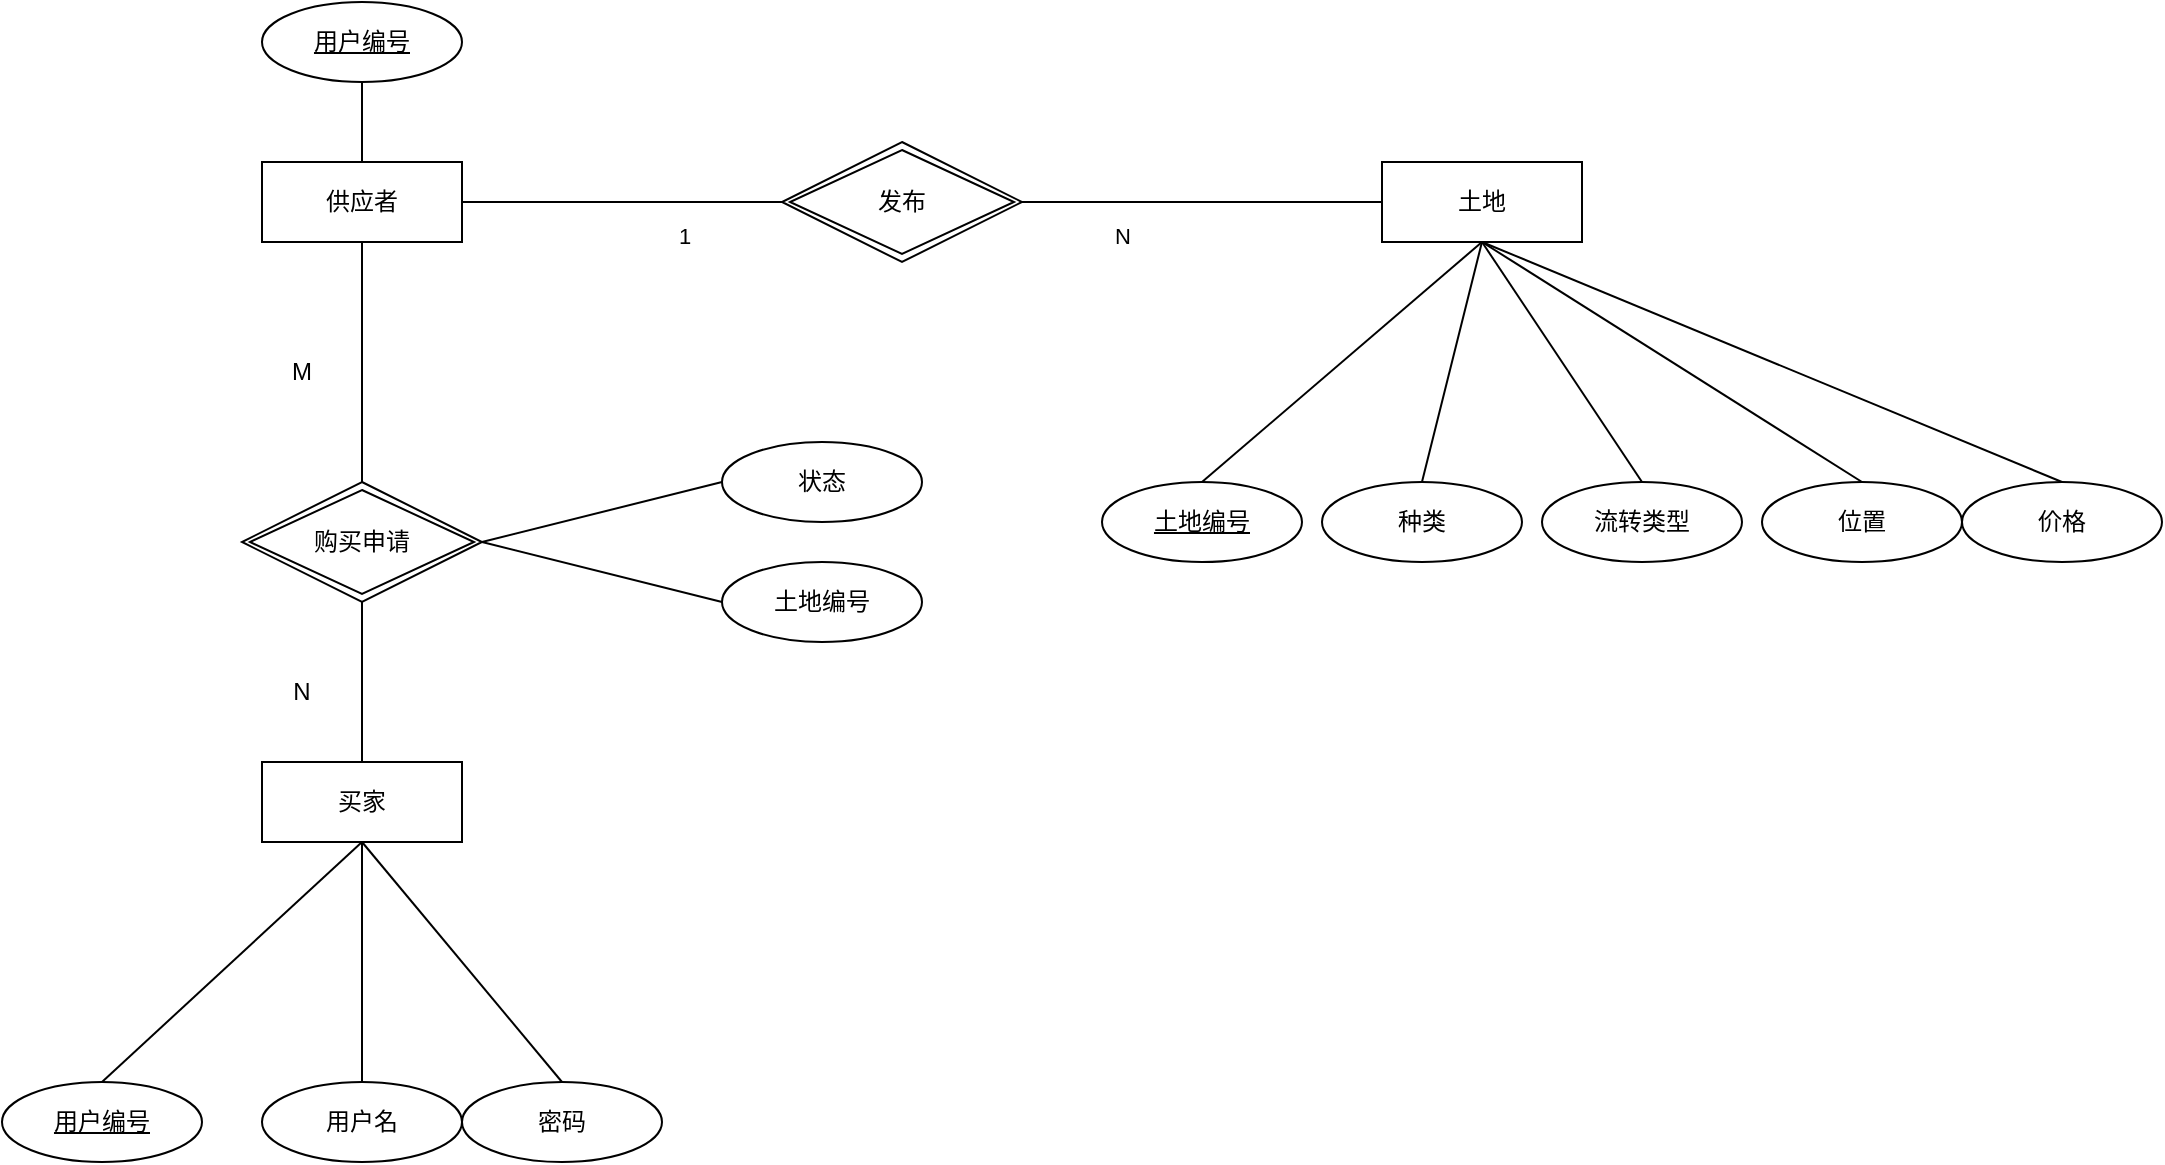 <mxfile version="20.7.4" type="device"><diagram id="R2lEEEUBdFMjLlhIrx00" name="Page-1"><mxGraphModel dx="2524" dy="1984" grid="1" gridSize="10" guides="1" tooltips="1" connect="1" arrows="1" fold="1" page="1" pageScale="1" pageWidth="850" pageHeight="1100" math="0" shadow="0" extFonts="Permanent Marker^https://fonts.googleapis.com/css?family=Permanent+Marker"><root><mxCell id="0"/><mxCell id="1" parent="0"/><mxCell id="q0llJ6XP9BOmdGlKCabQ-13" value="供应者" style="whiteSpace=wrap;html=1;align=center;" parent="1" vertex="1"><mxGeometry x="-120" y="70" width="100" height="40" as="geometry"/></mxCell><mxCell id="q0llJ6XP9BOmdGlKCabQ-14" value="用户编号" style="ellipse;whiteSpace=wrap;html=1;align=center;fontStyle=4;" parent="1" vertex="1"><mxGeometry x="-120" y="-10" width="100" height="40" as="geometry"/></mxCell><mxCell id="q0llJ6XP9BOmdGlKCabQ-15" value="土地" style="whiteSpace=wrap;html=1;align=center;" parent="1" vertex="1"><mxGeometry x="440" y="70" width="100" height="40" as="geometry"/></mxCell><mxCell id="q0llJ6XP9BOmdGlKCabQ-16" value="土地编号" style="ellipse;whiteSpace=wrap;html=1;align=center;fontStyle=4;" parent="1" vertex="1"><mxGeometry x="300" y="230" width="100" height="40" as="geometry"/></mxCell><mxCell id="q0llJ6XP9BOmdGlKCabQ-18" value="位置" style="ellipse;whiteSpace=wrap;html=1;align=center;" parent="1" vertex="1"><mxGeometry x="630" y="230" width="100" height="40" as="geometry"/></mxCell><mxCell id="q0llJ6XP9BOmdGlKCabQ-19" value="价格" style="ellipse;whiteSpace=wrap;html=1;align=center;" parent="1" vertex="1"><mxGeometry x="730" y="230" width="100" height="40" as="geometry"/></mxCell><mxCell id="q0llJ6XP9BOmdGlKCabQ-20" value="种类" style="ellipse;whiteSpace=wrap;html=1;align=center;" parent="1" vertex="1"><mxGeometry x="410" y="230" width="100" height="40" as="geometry"/></mxCell><mxCell id="q0llJ6XP9BOmdGlKCabQ-22" value="流转类型" style="ellipse;whiteSpace=wrap;html=1;align=center;" parent="1" vertex="1"><mxGeometry x="520" y="230" width="100" height="40" as="geometry"/></mxCell><mxCell id="q0llJ6XP9BOmdGlKCabQ-23" value="" style="endArrow=none;html=1;rounded=0;entryX=0.5;entryY=1;entryDx=0;entryDy=0;exitX=0.5;exitY=0;exitDx=0;exitDy=0;" parent="1" source="q0llJ6XP9BOmdGlKCabQ-16" target="q0llJ6XP9BOmdGlKCabQ-15" edge="1"><mxGeometry relative="1" as="geometry"><mxPoint x="290" y="240" as="sourcePoint"/><mxPoint x="450" y="240" as="targetPoint"/></mxGeometry></mxCell><mxCell id="q0llJ6XP9BOmdGlKCabQ-26" value="" style="endArrow=none;html=1;rounded=0;entryX=0.5;entryY=0;entryDx=0;entryDy=0;exitX=0.5;exitY=1;exitDx=0;exitDy=0;" parent="1" source="q0llJ6XP9BOmdGlKCabQ-15" target="q0llJ6XP9BOmdGlKCabQ-20" edge="1"><mxGeometry relative="1" as="geometry"><mxPoint x="490" y="120" as="sourcePoint"/><mxPoint x="450" y="240" as="targetPoint"/></mxGeometry></mxCell><mxCell id="q0llJ6XP9BOmdGlKCabQ-27" value="" style="endArrow=none;html=1;rounded=0;entryX=0.5;entryY=1;entryDx=0;entryDy=0;exitX=0.5;exitY=0;exitDx=0;exitDy=0;" parent="1" source="q0llJ6XP9BOmdGlKCabQ-22" target="q0llJ6XP9BOmdGlKCabQ-15" edge="1"><mxGeometry relative="1" as="geometry"><mxPoint x="290" y="240" as="sourcePoint"/><mxPoint x="450" y="240" as="targetPoint"/></mxGeometry></mxCell><mxCell id="q0llJ6XP9BOmdGlKCabQ-28" value="" style="endArrow=none;html=1;rounded=0;exitX=0.5;exitY=0;exitDx=0;exitDy=0;" parent="1" source="q0llJ6XP9BOmdGlKCabQ-18" edge="1"><mxGeometry relative="1" as="geometry"><mxPoint x="290" y="240" as="sourcePoint"/><mxPoint x="490" y="110" as="targetPoint"/></mxGeometry></mxCell><mxCell id="q0llJ6XP9BOmdGlKCabQ-29" value="" style="endArrow=none;html=1;rounded=0;exitX=0.5;exitY=0;exitDx=0;exitDy=0;" parent="1" source="q0llJ6XP9BOmdGlKCabQ-19" edge="1"><mxGeometry relative="1" as="geometry"><mxPoint x="290" y="240" as="sourcePoint"/><mxPoint x="490" y="110" as="targetPoint"/></mxGeometry></mxCell><mxCell id="q0llJ6XP9BOmdGlKCabQ-30" value="发布" style="shape=rhombus;double=1;perimeter=rhombusPerimeter;whiteSpace=wrap;html=1;align=center;" parent="1" vertex="1"><mxGeometry x="140" y="60" width="120" height="60" as="geometry"/></mxCell><mxCell id="q0llJ6XP9BOmdGlKCabQ-31" value="" style="endArrow=none;html=1;rounded=0;exitX=1;exitY=0.5;exitDx=0;exitDy=0;entryX=0;entryY=0.5;entryDx=0;entryDy=0;" parent="1" source="q0llJ6XP9BOmdGlKCabQ-13" target="q0llJ6XP9BOmdGlKCabQ-30" edge="1"><mxGeometry relative="1" as="geometry"><mxPoint x="290" y="240" as="sourcePoint"/><mxPoint x="450" y="240" as="targetPoint"/></mxGeometry></mxCell><mxCell id="q0llJ6XP9BOmdGlKCabQ-36" value="1" style="edgeLabel;html=1;align=center;verticalAlign=middle;resizable=0;points=[];" parent="q0llJ6XP9BOmdGlKCabQ-31" vertex="1" connectable="0"><mxGeometry x="0.958" y="1" relative="1" as="geometry"><mxPoint x="-46" y="18" as="offset"/></mxGeometry></mxCell><mxCell id="q0llJ6XP9BOmdGlKCabQ-33" value="" style="endArrow=none;html=1;rounded=0;exitX=1;exitY=0.5;exitDx=0;exitDy=0;entryX=0;entryY=0.5;entryDx=0;entryDy=0;" parent="1" source="q0llJ6XP9BOmdGlKCabQ-30" target="q0llJ6XP9BOmdGlKCabQ-15" edge="1"><mxGeometry relative="1" as="geometry"><mxPoint x="290" y="240" as="sourcePoint"/><mxPoint x="450" y="240" as="targetPoint"/></mxGeometry></mxCell><mxCell id="q0llJ6XP9BOmdGlKCabQ-35" value="N" style="edgeLabel;html=1;align=center;verticalAlign=middle;resizable=0;points=[];" parent="q0llJ6XP9BOmdGlKCabQ-33" vertex="1" connectable="0"><mxGeometry x="-0.956" relative="1" as="geometry"><mxPoint x="46" y="17" as="offset"/></mxGeometry></mxCell><mxCell id="q0llJ6XP9BOmdGlKCabQ-38" value="买家" style="whiteSpace=wrap;html=1;align=center;" parent="1" vertex="1"><mxGeometry x="-120" y="370" width="100" height="40" as="geometry"/></mxCell><mxCell id="q0llJ6XP9BOmdGlKCabQ-39" value="用户编号" style="ellipse;whiteSpace=wrap;html=1;align=center;fontStyle=4;" parent="1" vertex="1"><mxGeometry x="-250" y="530" width="100" height="40" as="geometry"/></mxCell><mxCell id="q0llJ6XP9BOmdGlKCabQ-40" value="购买申请" style="shape=rhombus;double=1;perimeter=rhombusPerimeter;whiteSpace=wrap;html=1;align=center;" parent="1" vertex="1"><mxGeometry x="-130" y="230" width="120" height="60" as="geometry"/></mxCell><mxCell id="q0llJ6XP9BOmdGlKCabQ-41" value="" style="endArrow=none;html=1;rounded=0;exitX=0.5;exitY=1;exitDx=0;exitDy=0;entryX=0.5;entryY=0;entryDx=0;entryDy=0;" parent="1" source="q0llJ6XP9BOmdGlKCabQ-40" target="q0llJ6XP9BOmdGlKCabQ-38" edge="1"><mxGeometry relative="1" as="geometry"><mxPoint x="200" y="230" as="sourcePoint"/><mxPoint x="360" y="230" as="targetPoint"/></mxGeometry></mxCell><mxCell id="q0llJ6XP9BOmdGlKCabQ-42" value="" style="endArrow=none;html=1;rounded=0;entryX=0.5;entryY=0;entryDx=0;entryDy=0;" parent="1" target="q0llJ6XP9BOmdGlKCabQ-40" edge="1"><mxGeometry relative="1" as="geometry"><mxPoint x="-70" y="110" as="sourcePoint"/><mxPoint x="360" y="230" as="targetPoint"/></mxGeometry></mxCell><mxCell id="q0llJ6XP9BOmdGlKCabQ-43" value="" style="endArrow=none;html=1;rounded=0;exitX=0.5;exitY=1;exitDx=0;exitDy=0;entryX=0.5;entryY=0;entryDx=0;entryDy=0;" parent="1" source="q0llJ6XP9BOmdGlKCabQ-38" target="q0llJ6XP9BOmdGlKCabQ-39" edge="1"><mxGeometry relative="1" as="geometry"><mxPoint x="200" y="230" as="sourcePoint"/><mxPoint x="360" y="230" as="targetPoint"/></mxGeometry></mxCell><mxCell id="q0llJ6XP9BOmdGlKCabQ-44" value="土地编号" style="ellipse;whiteSpace=wrap;html=1;align=center;" parent="1" vertex="1"><mxGeometry x="110" y="270" width="100" height="40" as="geometry"/></mxCell><mxCell id="q0llJ6XP9BOmdGlKCabQ-45" value="" style="endArrow=none;html=1;rounded=0;exitX=1;exitY=0.5;exitDx=0;exitDy=0;entryX=0;entryY=0.5;entryDx=0;entryDy=0;" parent="1" source="q0llJ6XP9BOmdGlKCabQ-40" target="q0llJ6XP9BOmdGlKCabQ-44" edge="1"><mxGeometry relative="1" as="geometry"><mxPoint x="230" y="280" as="sourcePoint"/><mxPoint x="390" y="280" as="targetPoint"/></mxGeometry></mxCell><mxCell id="q0llJ6XP9BOmdGlKCabQ-46" value="状态" style="ellipse;whiteSpace=wrap;html=1;align=center;" parent="1" vertex="1"><mxGeometry x="110" y="210" width="100" height="40" as="geometry"/></mxCell><mxCell id="q0llJ6XP9BOmdGlKCabQ-47" value="" style="endArrow=none;html=1;rounded=0;exitX=1;exitY=0.5;exitDx=0;exitDy=0;entryX=0;entryY=0.5;entryDx=0;entryDy=0;" parent="1" source="q0llJ6XP9BOmdGlKCabQ-40" target="q0llJ6XP9BOmdGlKCabQ-46" edge="1"><mxGeometry relative="1" as="geometry"><mxPoint x="230" y="280" as="sourcePoint"/><mxPoint x="390" y="280" as="targetPoint"/></mxGeometry></mxCell><mxCell id="q0llJ6XP9BOmdGlKCabQ-48" value="用户名" style="ellipse;whiteSpace=wrap;html=1;align=center;" parent="1" vertex="1"><mxGeometry x="-120" y="530" width="100" height="40" as="geometry"/></mxCell><mxCell id="q0llJ6XP9BOmdGlKCabQ-49" value="" style="endArrow=none;html=1;rounded=0;exitX=0.5;exitY=1;exitDx=0;exitDy=0;entryX=0.5;entryY=0;entryDx=0;entryDy=0;" parent="1" source="q0llJ6XP9BOmdGlKCabQ-38" target="q0llJ6XP9BOmdGlKCabQ-48" edge="1"><mxGeometry relative="1" as="geometry"><mxPoint x="230" y="280" as="sourcePoint"/><mxPoint x="390" y="280" as="targetPoint"/></mxGeometry></mxCell><mxCell id="q0llJ6XP9BOmdGlKCabQ-50" value="" style="endArrow=none;html=1;rounded=0;exitX=0.5;exitY=1;exitDx=0;exitDy=0;entryX=0.5;entryY=0;entryDx=0;entryDy=0;" parent="1" source="q0llJ6XP9BOmdGlKCabQ-14" target="q0llJ6XP9BOmdGlKCabQ-13" edge="1"><mxGeometry relative="1" as="geometry"><mxPoint x="230" y="280" as="sourcePoint"/><mxPoint x="390" y="280" as="targetPoint"/></mxGeometry></mxCell><mxCell id="xpmAo36Pi4WYPDWBd9gW-1" value="密码" style="ellipse;whiteSpace=wrap;html=1;align=center;" vertex="1" parent="1"><mxGeometry x="-20" y="530" width="100" height="40" as="geometry"/></mxCell><mxCell id="xpmAo36Pi4WYPDWBd9gW-2" value="" style="endArrow=none;html=1;rounded=0;exitX=0.5;exitY=0;exitDx=0;exitDy=0;entryX=0.5;entryY=1;entryDx=0;entryDy=0;" edge="1" parent="1" source="xpmAo36Pi4WYPDWBd9gW-1" target="q0llJ6XP9BOmdGlKCabQ-38"><mxGeometry width="50" height="50" relative="1" as="geometry"><mxPoint x="370" y="440" as="sourcePoint"/><mxPoint x="420" y="390" as="targetPoint"/></mxGeometry></mxCell><mxCell id="xpmAo36Pi4WYPDWBd9gW-3" value="N" style="text;html=1;strokeColor=none;fillColor=none;align=center;verticalAlign=middle;whiteSpace=wrap;rounded=0;" vertex="1" parent="1"><mxGeometry x="-130" y="320" width="60" height="30" as="geometry"/></mxCell><mxCell id="xpmAo36Pi4WYPDWBd9gW-4" value="M" style="text;html=1;strokeColor=none;fillColor=none;align=center;verticalAlign=middle;whiteSpace=wrap;rounded=0;" vertex="1" parent="1"><mxGeometry x="-130" y="160" width="60" height="30" as="geometry"/></mxCell></root></mxGraphModel></diagram></mxfile>